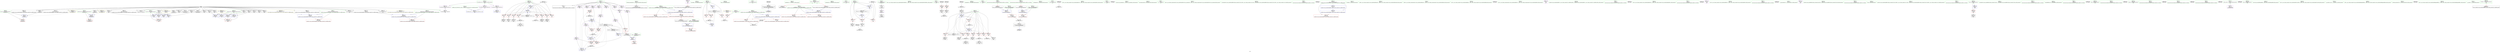 digraph "SVFG" {
	label="SVFG";

	Node0x555655c493d0 [shape=record,color=grey,label="{NodeID: 0\nNullPtr}"];
	Node0x555655c493d0 -> Node0x555655c5fd30[style=solid];
	Node0x555655c493d0 -> Node0x555655c5fe30[style=solid];
	Node0x555655c493d0 -> Node0x555655c5ff00[style=solid];
	Node0x555655c493d0 -> Node0x555655c5ffd0[style=solid];
	Node0x555655c493d0 -> Node0x555655c600a0[style=solid];
	Node0x555655c493d0 -> Node0x555655c60170[style=solid];
	Node0x555655c493d0 -> Node0x555655c60240[style=solid];
	Node0x555655c493d0 -> Node0x555655c60310[style=solid];
	Node0x555655c493d0 -> Node0x555655c603e0[style=solid];
	Node0x555655c493d0 -> Node0x555655c604b0[style=solid];
	Node0x555655c493d0 -> Node0x555655c5c9e0[style=solid];
	Node0x555655c493d0 -> Node0x555655c5cab0[style=solid];
	Node0x555655c493d0 -> Node0x555655c5cb80[style=solid];
	Node0x555655c493d0 -> Node0x555655c5cc50[style=solid];
	Node0x555655c493d0 -> Node0x555655c5cd20[style=solid];
	Node0x555655c493d0 -> Node0x555655c5cdf0[style=solid];
	Node0x555655c493d0 -> Node0x555655c5cec0[style=solid];
	Node0x555655c493d0 -> Node0x555655c5cf90[style=solid];
	Node0x555655c493d0 -> Node0x555655c5d060[style=solid];
	Node0x555655c493d0 -> Node0x555655c5d130[style=solid];
	Node0x555655c493d0 -> Node0x555655c5d200[style=solid];
	Node0x555655c493d0 -> Node0x555655c5d2d0[style=solid];
	Node0x555655c493d0 -> Node0x555655c5d3a0[style=solid];
	Node0x555655c493d0 -> Node0x555655c5d470[style=solid];
	Node0x555655c493d0 -> Node0x555655c5d540[style=solid];
	Node0x555655c493d0 -> Node0x555655c612e0[style=solid];
	Node0x555655c71480 [shape=record,color=grey,label="{NodeID: 360\n306 = Binary(305, 307, )\n}"];
	Node0x555655c71480 -> Node0x555655c624f0[style=solid];
	Node0x555655c60720 [shape=record,color=red,label="{NodeID: 194\n300\<--299\n\<--arrayidx53\nmain\n}"];
	Node0x555655c60720 -> Node0x555655c71300[style=solid];
	Node0x555655c5d610 [shape=record,color=black,label="{NodeID: 111\n10\<--8\n\<--dp\nCan only get source location for instruction, argument, global var or function.}"];
	Node0x555655c45a10 [shape=record,color=green,label="{NodeID: 28\n36\<--42\n_ZNSt8ios_base4InitD1Ev\<--_ZNSt8ios_base4InitD1Ev_field_insensitive\n}"];
	Node0x555655c45a10 -> Node0x555655c5d710[style=solid];
	Node0x555655c9f2e0 [shape=record,color=black,label="{NodeID: 471\n406 = PHI(323, )\n1st arg _ZStplIcSt11char_traitsIcESaIcEENSt7__cxx1112basic_stringIT_T0_T1_EEPKS5_RKS8_ }"];
	Node0x555655c9f2e0 -> Node0x555655c6a820[style=solid];
	Node0x555655c61e70 [shape=record,color=blue,label="{NodeID: 222\n138\<--220\nehselector.slot\<--\nmain\n}"];
	Node0x555655c61e70 -> Node0x555655c64e90[style=dashed];
	Node0x555655c638e0 [shape=record,color=purple,label="{NodeID: 139\n265\<--8\narrayidx34\<--dp\nmain\n}"];
	Node0x555655c638e0 -> Node0x555655c662e0[style=solid];
	Node0x555655c5e080 [shape=record,color=green,label="{NodeID: 56\n157\<--158\n_ZNSirsERi\<--_ZNSirsERi_field_insensitive\n}"];
	Node0x555655c65030 [shape=record,color=red,label="{NodeID: 167\n345\<--140\n\<--z\nmain\n}"];
	Node0x555655c5fb30 [shape=record,color=green,label="{NodeID: 84\n487\<--488\nstrlen\<--strlen_field_insensitive\n}"];
	Node0x555655c49080 [shape=record,color=green,label="{NodeID: 1\n7\<--1\n__dso_handle\<--dummyObj\nGlob }"];
	Node0x555655c71600 [shape=record,color=grey,label="{NodeID: 361\n432 = Binary(429, 431, )\n}"];
	Node0x555655c607f0 [shape=record,color=red,label="{NodeID: 195\n316\<--315\n\<--\nmain\n|{<s0>22}}"];
	Node0x555655c607f0:s0 -> Node0x555655c9f610[style=solid,color=red];
	Node0x555655c5d710 [shape=record,color=black,label="{NodeID: 112\n35\<--36\n\<--_ZNSt8ios_base4InitD1Ev\nCan only get source location for instruction, argument, global var or function.}"];
	Node0x555655c45b10 [shape=record,color=green,label="{NodeID: 29\n49\<--50\n_Z3i2sB5cxx11i\<--_Z3i2sB5cxx11i_field_insensitive\n}"];
	Node0x555655c9f3f0 [shape=record,color=black,label="{NodeID: 472\n407 = PHI(150, )\n2nd arg _ZStplIcSt11char_traitsIcESaIcEENSt7__cxx1112basic_stringIT_T0_T1_EEPKS5_RKS8_ }"];
	Node0x555655c9f3f0 -> Node0x555655c6a8f0[style=solid];
	Node0x555655c61f40 [shape=record,color=blue,label="{NodeID: 223\n136\<--224\nexn.slot\<--\nmain\n}"];
	Node0x555655c61f40 -> Node0x555655c64dc0[style=dashed];
	Node0x555655c639b0 [shape=record,color=purple,label="{NodeID: 140\n269\<--8\narrayidx36\<--dp\nmain\n}"];
	Node0x555655c5e180 [shape=record,color=green,label="{NodeID: 57\n160\<--161\n_ZNSaIcEC1Ev\<--_ZNSaIcEC1Ev_field_insensitive\n}"];
	Node0x555655c8b930 [shape=record,color=yellow,style=double,label="{NodeID: 417\n14V_1 = ENCHI(MR_14V_0)\npts\{131 \}\nFun[main]}"];
	Node0x555655c8b930 -> Node0x555655c64cf0[style=dashed];
	Node0x555655c65100 [shape=record,color=red,label="{NodeID: 168\n360\<--140\n\<--z\nmain\n}"];
	Node0x555655c65100 -> Node0x555655c70700[style=solid];
	Node0x555655c5fc30 [shape=record,color=green,label="{NodeID: 85\n24\<--502\n_GLOBAL__sub_I_MauricioC_2_0.cpp\<--_GLOBAL__sub_I_MauricioC_2_0.cpp_field_insensitive\n}"];
	Node0x555655c5fc30 -> Node0x555655c611e0[style=solid];
	Node0x555655c49110 [shape=record,color=green,label="{NodeID: 2\n12\<--1\n_ZSt3cin\<--dummyObj\nGlob }"];
	Node0x555655c71780 [shape=record,color=grey,label="{NodeID: 362\n207 = Binary(206, 173, )\n}"];
	Node0x555655c71780 -> Node0x555655c61b30[style=solid];
	Node0x555655c608c0 [shape=record,color=red,label="{NodeID: 196\n422\<--408\n\<--__lhs.addr\n_ZStplIcSt11char_traitsIcESaIcEENSt7__cxx1112basic_stringIT_T0_T1_EEPKS5_RKS8_\n|{<s0>38}}"];
	Node0x555655c608c0:s0 -> Node0x555655c9f720[style=solid,color=red];
	Node0x555655c5d810 [shape=record,color=black,label="{NodeID: 113\n71\<--56\n\<--str\n_Z3i2sB5cxx11i\n}"];
	Node0x555655c5d810 -> Node0x555655c64740[style=solid];
	Node0x555655c5bb20 [shape=record,color=green,label="{NodeID: 30\n54\<--55\ni.addr\<--i.addr_field_insensitive\n_Z3i2sB5cxx11i\n}"];
	Node0x555655c5bb20 -> Node0x555655c64810[style=solid];
	Node0x555655c5bb20 -> Node0x555655c613e0[style=solid];
	Node0x555655c9f500 [shape=record,color=black,label="{NodeID: 473\n52 = PHI(150, )\n0th arg _Z3i2sB5cxx11i }"];
	Node0x555655c62010 [shape=record,color=blue,label="{NodeID: 224\n138\<--226\nehselector.slot\<--\nmain\n}"];
	Node0x555655c62010 -> Node0x555655c64e90[style=dashed];
	Node0x555655c63a80 [shape=record,color=purple,label="{NodeID: 141\n272\<--8\narrayidx38\<--dp\nmain\n}"];
	Node0x555655c63a80 -> Node0x555655c663b0[style=solid];
	Node0x555655c63a80 -> Node0x555655c62280[style=solid];
	Node0x555655c5e280 [shape=record,color=green,label="{NodeID: 58\n164\<--165\n_ZNSt7__cxx1112basic_stringIcSt11char_traitsIcESaIcEEC1EPKcRKS3_\<--_ZNSt7__cxx1112basic_stringIcSt11char_traitsIcESaIcEEC1EPKcRKS3__field_insensitive\n}"];
	Node0x555655c8ba10 [shape=record,color=yellow,style=double,label="{NodeID: 418\n16V_1 = ENCHI(MR_16V_0)\npts\{137 \}\nFun[main]}"];
	Node0x555655c8ba10 -> Node0x555655c61c00[style=dashed];
	Node0x555655c8ba10 -> Node0x555655c61da0[style=dashed];
	Node0x555655c8ba10 -> Node0x555655c61f40[style=dashed];
	Node0x555655c8ba10 -> Node0x555655c6a5b0[style=dashed];
	Node0x555655c651d0 [shape=record,color=red,label="{NodeID: 169\n193\<--144\n\<--i\nmain\n}"];
	Node0x555655c651d0 -> Node0x555655c62630[style=solid];
	Node0x555655c5fd30 [shape=record,color=black,label="{NodeID: 86\n2\<--3\ndummyVal\<--dummyVal\n}"];
	Node0x555655c48ad0 [shape=record,color=green,label="{NodeID: 3\n13\<--1\n.str\<--dummyObj\nGlob }"];
	Node0x555655c71900 [shape=record,color=grey,label="{NodeID: 363\n256 = cmp(250, 255, )\n}"];
	Node0x555655c60990 [shape=record,color=red,label="{NodeID: 197\n436\<--408\n\<--__lhs.addr\n_ZStplIcSt11char_traitsIcESaIcEENSt7__cxx1112basic_stringIT_T0_T1_EEPKS5_RKS8_\n}"];
	Node0x555655c5d8e0 [shape=record,color=black,label="{NodeID: 114\n73\<--72\n\<--add.ptr\n_Z3i2sB5cxx11i\n}"];
	Node0x555655c5bbb0 [shape=record,color=green,label="{NodeID: 31\n56\<--57\nstr\<--str_field_insensitive\n_Z3i2sB5cxx11i\n}"];
	Node0x555655c5bbb0 -> Node0x555655c5d810[style=solid];
	Node0x555655c9f610 [shape=record,color=black,label="{NodeID: 474\n53 = PHI(316, )\n1st arg _Z3i2sB5cxx11i }"];
	Node0x555655c9f610 -> Node0x555655c613e0[style=solid];
	Node0x555655c620e0 [shape=record,color=blue,label="{NodeID: 225\n146\<--232\ni12\<--conv14\nmain\n}"];
	Node0x555655c620e0 -> Node0x555655c65440[style=dashed];
	Node0x555655c620e0 -> Node0x555655c65510[style=dashed];
	Node0x555655c620e0 -> Node0x555655c655e0[style=dashed];
	Node0x555655c620e0 -> Node0x555655c656b0[style=dashed];
	Node0x555655c620e0 -> Node0x555655c65780[style=dashed];
	Node0x555655c620e0 -> Node0x555655c65850[style=dashed];
	Node0x555655c620e0 -> Node0x555655c65920[style=dashed];
	Node0x555655c620e0 -> Node0x555655c659f0[style=dashed];
	Node0x555655c620e0 -> Node0x555655c6a4e0[style=dashed];
	Node0x555655c620e0 -> Node0x555655c88d20[style=dashed];
	Node0x555655c63b50 [shape=record,color=purple,label="{NodeID: 142\n280\<--8\narrayidx42\<--dp\nmain\n}"];
	Node0x555655c5e380 [shape=record,color=green,label="{NodeID: 59\n167\<--168\n_ZNSaIcED1Ev\<--_ZNSaIcED1Ev_field_insensitive\n}"];
	Node0x555655c8baf0 [shape=record,color=yellow,style=double,label="{NodeID: 419\n18V_1 = ENCHI(MR_18V_0)\npts\{139 \}\nFun[main]}"];
	Node0x555655c8baf0 -> Node0x555655c61cd0[style=dashed];
	Node0x555655c8baf0 -> Node0x555655c61e70[style=dashed];
	Node0x555655c8baf0 -> Node0x555655c62010[style=dashed];
	Node0x555655c8baf0 -> Node0x555655c6a680[style=dashed];
	Node0x555655c652a0 [shape=record,color=red,label="{NodeID: 170\n200\<--144\n\<--i\nmain\n}"];
	Node0x555655c652a0 -> Node0x555655c62700[style=solid];
	Node0x555655c5fe30 [shape=record,color=black,label="{NodeID: 87\n85\<--3\n\<--dummyVal\n_Z3i2sB5cxx11i\n}"];
	Node0x555655c48b60 [shape=record,color=green,label="{NodeID: 4\n15\<--1\n.str.1\<--dummyObj\nGlob }"];
	Node0x555655c71a80 [shape=record,color=grey,label="{NodeID: 364\n177 = cmp(175, 176, )\n}"];
	Node0x555655c60a60 [shape=record,color=red,label="{NodeID: 198\n430\<--410\n\<--__rhs.addr\n_ZStplIcSt11char_traitsIcESaIcEENSt7__cxx1112basic_stringIT_T0_T1_EEPKS5_RKS8_\n}"];
	Node0x555655c625a0 [shape=record,color=black,label="{NodeID: 115\n97\<--108\n_ZStorSt13_Ios_OpenmodeS__ret\<--or\n_ZStorSt13_Ios_OpenmodeS_\n|{<s0>3}}"];
	Node0x555655c625a0:s0 -> Node0x555655c9b3f0[style=solid,color=blue];
	Node0x555655c5bc40 [shape=record,color=green,label="{NodeID: 32\n58\<--59\nexn.slot\<--exn.slot_field_insensitive\n_Z3i2sB5cxx11i\n}"];
	Node0x555655c5bc40 -> Node0x555655c648e0[style=solid];
	Node0x555655c5bc40 -> Node0x555655c614b0[style=solid];
	Node0x555655c9f720 [shape=record,color=black,label="{NodeID: 475\n481 = PHI(422, )\n0th arg _ZNSt11char_traitsIcE6lengthEPKc }"];
	Node0x555655c9f720 -> Node0x555655c6add0[style=solid];
	Node0x555655c621b0 [shape=record,color=blue,label="{NodeID: 226\n148\<--239\nj\<--\nmain\n}"];
	Node0x555655c621b0 -> Node0x555655c65ac0[style=dashed];
	Node0x555655c621b0 -> Node0x555655c65b90[style=dashed];
	Node0x555655c621b0 -> Node0x555655c65c60[style=dashed];
	Node0x555655c621b0 -> Node0x555655c65d30[style=dashed];
	Node0x555655c621b0 -> Node0x555655c65e00[style=dashed];
	Node0x555655c621b0 -> Node0x555655c65ed0[style=dashed];
	Node0x555655c621b0 -> Node0x555655c65fa0[style=dashed];
	Node0x555655c621b0 -> Node0x555655c66070[style=dashed];
	Node0x555655c621b0 -> Node0x555655c621b0[style=dashed];
	Node0x555655c621b0 -> Node0x555655c624f0[style=dashed];
	Node0x555655c621b0 -> Node0x555655c89220[style=dashed];
	Node0x555655c63c20 [shape=record,color=purple,label="{NodeID: 143\n283\<--8\narrayidx44\<--dp\nmain\n}"];
	Node0x555655c63c20 -> Node0x555655c60580[style=solid];
	Node0x555655c5e480 [shape=record,color=green,label="{NodeID: 60\n170\<--171\n_ZNSi6ignoreEv\<--_ZNSi6ignoreEv_field_insensitive\n}"];
	Node0x555655c65370 [shape=record,color=red,label="{NodeID: 171\n206\<--144\n\<--i\nmain\n}"];
	Node0x555655c65370 -> Node0x555655c71780[style=solid];
	Node0x555655c5ff00 [shape=record,color=black,label="{NodeID: 88\n86\<--3\n\<--dummyVal\n_Z3i2sB5cxx11i\n}"];
	Node0x555655c5ff00 -> Node0x555655c614b0[style=solid];
	Node0x555655c48bf0 [shape=record,color=green,label="{NodeID: 5\n17\<--1\n_ZSt4cout\<--dummyObj\nGlob }"];
	Node0x555655c9b3f0 [shape=record,color=black,label="{NodeID: 448\n63 = PHI(97, )\n}"];
	Node0x555655c71c00 [shape=record,color=grey,label="{NodeID: 365\n320 = cmp(319, 321, )\n}"];
	Node0x555655c60b30 [shape=record,color=red,label="{NodeID: 199\n441\<--410\n\<--__rhs.addr\n_ZStplIcSt11char_traitsIcESaIcEENSt7__cxx1112basic_stringIT_T0_T1_EEPKS5_RKS8_\n}"];
	Node0x555655c62630 [shape=record,color=black,label="{NodeID: 116\n194\<--193\nconv\<--\nmain\n}"];
	Node0x555655c62630 -> Node0x555655c71d80[style=solid];
	Node0x555655c5bcd0 [shape=record,color=green,label="{NodeID: 33\n60\<--61\nehselector.slot\<--ehselector.slot_field_insensitive\n_Z3i2sB5cxx11i\n}"];
	Node0x555655c5bcd0 -> Node0x555655c649b0[style=solid];
	Node0x555655c5bcd0 -> Node0x555655c61580[style=solid];
	Node0x555655c9f830 [shape=record,color=black,label="{NodeID: 476\n98 = PHI(64, )\n0th arg _ZStorSt13_Ios_OpenmodeS_ }"];
	Node0x555655c9f830 -> Node0x555655c61650[style=solid];
	Node0x555655c62280 [shape=record,color=blue,label="{NodeID: 227\n272\<--274\narrayidx38\<--add39\nmain\n}"];
	Node0x555655c62280 -> Node0x555655c60580[style=dashed];
	Node0x555655c62280 -> Node0x555655c60650[style=dashed];
	Node0x555655c62280 -> Node0x555655c62350[style=dashed];
	Node0x555655c63cf0 [shape=record,color=purple,label="{NodeID: 144\n287\<--8\narrayidx46\<--dp\nmain\n}"];
	Node0x555655c5e580 [shape=record,color=green,label="{NodeID: 61\n180\<--181\n_ZNSt7__cxx1112basic_stringIcSt11char_traitsIcESaIcEEC1Ev\<--_ZNSt7__cxx1112basic_stringIcSt11char_traitsIcESaIcEEC1Ev_field_insensitive\n}"];
	Node0x555655c65440 [shape=record,color=red,label="{NodeID: 172\n235\<--146\n\<--i12\nmain\n}"];
	Node0x555655c65440 -> Node0x555655c71f00[style=solid];
	Node0x555655c5ffd0 [shape=record,color=black,label="{NodeID: 89\n88\<--3\n\<--dummyVal\n_Z3i2sB5cxx11i\n}"];
	Node0x555655c5ffd0 -> Node0x555655c61580[style=solid];
	Node0x555655c4ac20 [shape=record,color=green,label="{NodeID: 6\n18\<--1\n.str.2\<--dummyObj\nGlob }"];
	Node0x555655c9b4c0 [shape=record,color=black,label="{NodeID: 449\n75 = PHI()\n}"];
	Node0x555655c71d80 [shape=record,color=grey,label="{NodeID: 366\n198 = cmp(194, 195, )\n}"];
	Node0x555655c60c00 [shape=record,color=red,label="{NodeID: 200\n429\<--412\n\<--__len\n_ZStplIcSt11char_traitsIcESaIcEENSt7__cxx1112basic_stringIT_T0_T1_EEPKS5_RKS8_\n}"];
	Node0x555655c60c00 -> Node0x555655c71600[style=solid];
	Node0x555655c62700 [shape=record,color=black,label="{NodeID: 117\n201\<--200\nidxprom\<--\nmain\n}"];
	Node0x555655c5bd60 [shape=record,color=green,label="{NodeID: 34\n66\<--67\n_ZStorSt13_Ios_OpenmodeS_\<--_ZStorSt13_Ios_OpenmodeS__field_insensitive\n}"];
	Node0x555655c9f940 [shape=record,color=black,label="{NodeID: 477\n99 = PHI(65, )\n1st arg _ZStorSt13_Ios_OpenmodeS_ }"];
	Node0x555655c9f940 -> Node0x555655c61720[style=solid];
	Node0x555655c62350 [shape=record,color=blue,label="{NodeID: 228\n290\<--292\narrayidx48\<--add49\nmain\n}"];
	Node0x555655c62350 -> Node0x555655c60720[style=dashed];
	Node0x555655c62350 -> Node0x555655c62420[style=dashed];
	Node0x555655c63dc0 [shape=record,color=purple,label="{NodeID: 145\n290\<--8\narrayidx48\<--dp\nmain\n}"];
	Node0x555655c63dc0 -> Node0x555655c60650[style=solid];
	Node0x555655c63dc0 -> Node0x555655c62350[style=solid];
	Node0x555655c5e680 [shape=record,color=green,label="{NodeID: 62\n186\<--187\nllvm.memset.p0i8.i64\<--llvm.memset.p0i8.i64_field_insensitive\n}"];
	Node0x555655c65510 [shape=record,color=red,label="{NodeID: 173\n244\<--146\n\<--i12\nmain\n}"];
	Node0x555655c65510 -> Node0x555655c628a0[style=solid];
	Node0x555655c600a0 [shape=record,color=black,label="{NodeID: 90\n94\<--3\nlpad.val\<--dummyVal\n_Z3i2sB5cxx11i\n}"];
	Node0x555655c4acb0 [shape=record,color=green,label="{NodeID: 7\n20\<--1\n.str.3\<--dummyObj\nGlob }"];
	Node0x555655c9daa0 [shape=record,color=black,label="{NodeID: 450\n195 = PHI()\n}"];
	Node0x555655c9daa0 -> Node0x555655c71d80[style=solid];
	Node0x555655c71f00 [shape=record,color=grey,label="{NodeID: 367\n236 = cmp(235, 155, )\n}"];
	Node0x555655c60cd0 [shape=record,color=red,label="{NodeID: 201\n437\<--412\n\<--__len\n_ZStplIcSt11char_traitsIcESaIcEENSt7__cxx1112basic_stringIT_T0_T1_EEPKS5_RKS8_\n}"];
	Node0x555655c627d0 [shape=record,color=black,label="{NodeID: 118\n232\<--230\nconv14\<--sub\nmain\n}"];
	Node0x555655c627d0 -> Node0x555655c620e0[style=solid];
	Node0x555655c5be30 [shape=record,color=green,label="{NodeID: 35\n69\<--70\n_ZNSt7__cxx1118basic_stringstreamIcSt11char_traitsIcESaIcEEC1ESt13_Ios_Openmode\<--_ZNSt7__cxx1118basic_stringstreamIcSt11char_traitsIcESaIcEEC1ESt13_Ios_Openmode_field_insensitive\n}"];
	Node0x555655c62420 [shape=record,color=blue,label="{NodeID: 229\n299\<--301\narrayidx53\<--rem\nmain\n}"];
	Node0x555655c62420 -> Node0x555655c662e0[style=dashed];
	Node0x555655c62420 -> Node0x555655c663b0[style=dashed];
	Node0x555655c62420 -> Node0x555655c60580[style=dashed];
	Node0x555655c62420 -> Node0x555655c60650[style=dashed];
	Node0x555655c62420 -> Node0x555655c62280[style=dashed];
	Node0x555655c62420 -> Node0x555655c62350[style=dashed];
	Node0x555655c62420 -> Node0x555655c66480[style=dashed];
	Node0x555655c63e90 [shape=record,color=purple,label="{NodeID: 146\n296\<--8\narrayidx51\<--dp\nmain\n}"];
	Node0x555655c5e780 [shape=record,color=green,label="{NodeID: 63\n189\<--190\n_ZSt7getlineIcSt11char_traitsIcESaIcEERSt13basic_istreamIT_T0_ES7_RNSt7__cxx1112basic_stringIS4_S5_T1_EE\<--_ZSt7getlineIcSt11char_traitsIcESaIcEERSt13basic_istreamIT_T0_ES7_RNSt7__cxx1112basic_stringIS4_S5_T1_EE_field_insensitive\n}"];
	Node0x555655c655e0 [shape=record,color=red,label="{NodeID: 174\n258\<--146\n\<--i12\nmain\n}"];
	Node0x555655c655e0 -> Node0x555655c70880[style=solid];
	Node0x555655c60170 [shape=record,color=black,label="{NodeID: 91\n95\<--3\nlpad.val3\<--dummyVal\n_Z3i2sB5cxx11i\n}"];
	Node0x555655c4ad70 [shape=record,color=green,label="{NodeID: 8\n23\<--1\n\<--dummyObj\nCan only get source location for instruction, argument, global var or function.}"];
	Node0x555655c9db70 [shape=record,color=black,label="{NodeID: 451\n34 = PHI()\n}"];
	Node0x555655c72080 [shape=record,color=grey,label="{NodeID: 368\n242 = cmp(241, 155, )\n}"];
	Node0x555655c60da0 [shape=record,color=red,label="{NodeID: 202\n447\<--414\nnrvo.val\<--nrvo\n_ZStplIcSt11char_traitsIcESaIcEENSt7__cxx1112basic_stringIT_T0_T1_EEPKS5_RKS8_\n}"];
	Node0x555655c628a0 [shape=record,color=black,label="{NodeID: 119\n245\<--244\nconv21\<--\nmain\n}"];
	Node0x555655c5bf30 [shape=record,color=green,label="{NodeID: 36\n76\<--77\n_ZNSolsEi\<--_ZNSolsEi_field_insensitive\n}"];
	Node0x555655c624f0 [shape=record,color=blue,label="{NodeID: 230\n148\<--306\nj\<--dec\nmain\n}"];
	Node0x555655c624f0 -> Node0x555655c65ac0[style=dashed];
	Node0x555655c624f0 -> Node0x555655c65b90[style=dashed];
	Node0x555655c624f0 -> Node0x555655c65c60[style=dashed];
	Node0x555655c624f0 -> Node0x555655c65d30[style=dashed];
	Node0x555655c624f0 -> Node0x555655c65e00[style=dashed];
	Node0x555655c624f0 -> Node0x555655c65ed0[style=dashed];
	Node0x555655c624f0 -> Node0x555655c65fa0[style=dashed];
	Node0x555655c624f0 -> Node0x555655c66070[style=dashed];
	Node0x555655c624f0 -> Node0x555655c621b0[style=dashed];
	Node0x555655c624f0 -> Node0x555655c624f0[style=dashed];
	Node0x555655c624f0 -> Node0x555655c89220[style=dashed];
	Node0x555655c63f60 [shape=record,color=purple,label="{NodeID: 147\n299\<--8\narrayidx53\<--dp\nmain\n}"];
	Node0x555655c63f60 -> Node0x555655c60720[style=solid];
	Node0x555655c63f60 -> Node0x555655c62420[style=solid];
	Node0x555655c5e880 [shape=record,color=green,label="{NodeID: 64\n196\<--197\n_ZNKSt7__cxx1112basic_stringIcSt11char_traitsIcESaIcEE4sizeEv\<--_ZNKSt7__cxx1112basic_stringIcSt11char_traitsIcESaIcEE4sizeEv_field_insensitive\n}"];
	Node0x555655c656b0 [shape=record,color=red,label="{NodeID: 175\n267\<--146\n\<--i12\nmain\n}"];
	Node0x555655c656b0 -> Node0x555655c62d80[style=solid];
	Node0x555655c60240 [shape=record,color=black,label="{NodeID: 92\n210\<--3\n\<--dummyVal\nmain\n}"];
	Node0x555655c49a50 [shape=record,color=green,label="{NodeID: 9\n64\<--1\n\<--dummyObj\nCan only get source location for instruction, argument, global var or function.|{<s0>3}}"];
	Node0x555655c49a50:s0 -> Node0x555655c9f830[style=solid,color=red];
	Node0x555655c9dc40 [shape=record,color=black,label="{NodeID: 452\n253 = PHI()\n}"];
	Node0x555655c9dc40 -> Node0x555655c66210[style=solid];
	Node0x555655c60e70 [shape=record,color=red,label="{NodeID: 203\n459\<--416\nexn\<--exn.slot\n_ZStplIcSt11char_traitsIcESaIcEENSt7__cxx1112basic_stringIT_T0_T1_EEPKS5_RKS8_\n}"];
	Node0x555655c62970 [shape=record,color=black,label="{NodeID: 120\n250\<--249\nconv24\<--\nmain\n}"];
	Node0x555655c62970 -> Node0x555655c71900[style=solid];
	Node0x555655c5c030 [shape=record,color=green,label="{NodeID: 37\n79\<--80\n_ZNKSt7__cxx1118basic_stringstreamIcSt11char_traitsIcESaIcEE3strEv\<--_ZNKSt7__cxx1118basic_stringstreamIcSt11char_traitsIcESaIcEE3strEv_field_insensitive\n}"];
	Node0x555655c6a4e0 [shape=record,color=blue,label="{NodeID: 231\n146\<--312\ni12\<--dec57\nmain\n}"];
	Node0x555655c6a4e0 -> Node0x555655c65440[style=dashed];
	Node0x555655c6a4e0 -> Node0x555655c65510[style=dashed];
	Node0x555655c6a4e0 -> Node0x555655c655e0[style=dashed];
	Node0x555655c6a4e0 -> Node0x555655c656b0[style=dashed];
	Node0x555655c6a4e0 -> Node0x555655c65780[style=dashed];
	Node0x555655c6a4e0 -> Node0x555655c65850[style=dashed];
	Node0x555655c6a4e0 -> Node0x555655c65920[style=dashed];
	Node0x555655c6a4e0 -> Node0x555655c659f0[style=dashed];
	Node0x555655c6a4e0 -> Node0x555655c6a4e0[style=dashed];
	Node0x555655c6a4e0 -> Node0x555655c88d20[style=dashed];
	Node0x555655c64030 [shape=record,color=purple,label="{NodeID: 148\n315\<--8\n\<--dp\nmain\n}"];
	Node0x555655c64030 -> Node0x555655c607f0[style=solid];
	Node0x555655c5e980 [shape=record,color=green,label="{NodeID: 65\n247\<--248\n_ZNSt7__cxx1112basic_stringIcSt11char_traitsIcESaIcEEixEm\<--_ZNSt7__cxx1112basic_stringIcSt11char_traitsIcESaIcEEixEm_field_insensitive\n}"];
	Node0x555655c65780 [shape=record,color=red,label="{NodeID: 176\n277\<--146\n\<--i12\nmain\n}"];
	Node0x555655c65780 -> Node0x555655c70d00[style=solid];
	Node0x555655c60310 [shape=record,color=black,label="{NodeID: 93\n211\<--3\n\<--dummyVal\nmain\n}"];
	Node0x555655c60310 -> Node0x555655c61c00[style=solid];
	Node0x555655c49b10 [shape=record,color=green,label="{NodeID: 10\n65\<--1\n\<--dummyObj\nCan only get source location for instruction, argument, global var or function.|{<s0>3}}"];
	Node0x555655c49b10:s0 -> Node0x555655c9f940[style=solid,color=red];
	Node0x555655c9dd40 [shape=record,color=black,label="{NodeID: 453\n156 = PHI()\n}"];
	Node0x555655c60f40 [shape=record,color=red,label="{NodeID: 204\n460\<--418\nsel\<--ehselector.slot\n_ZStplIcSt11char_traitsIcESaIcEENSt7__cxx1112basic_stringIT_T0_T1_EEPKS5_RKS8_\n}"];
	Node0x555655c62a40 [shape=record,color=black,label="{NodeID: 121\n252\<--251\nconv25\<--\nmain\n}"];
	Node0x555655c5c130 [shape=record,color=green,label="{NodeID: 38\n82\<--83\n_ZNSt7__cxx1118basic_stringstreamIcSt11char_traitsIcESaIcEED1Ev\<--_ZNSt7__cxx1118basic_stringstreamIcSt11char_traitsIcESaIcEED1Ev_field_insensitive\n}"];
	Node0x555655c6a5b0 [shape=record,color=blue,label="{NodeID: 232\n136\<--335\nexn.slot\<--\nmain\n}"];
	Node0x555655c6a5b0 -> Node0x555655c64dc0[style=dashed];
	Node0x555655c64100 [shape=record,color=purple,label="{NodeID: 149\n162\<--13\n\<--.str\nmain\n}"];
	Node0x555655c5ea80 [shape=record,color=green,label="{NodeID: 66\n325\<--326\n_ZStplIcSt11char_traitsIcESaIcEENSt7__cxx1112basic_stringIT_T0_T1_EEPKS5_RKS8_\<--_ZStplIcSt11char_traitsIcESaIcEENSt7__cxx1112basic_stringIT_T0_T1_EEPKS5_RKS8__field_insensitive\n}"];
	Node0x555655c65850 [shape=record,color=red,label="{NodeID: 177\n285\<--146\n\<--i12\nmain\n}"];
	Node0x555655c65850 -> Node0x555655c630c0[style=solid];
	Node0x555655c603e0 [shape=record,color=black,label="{NodeID: 94\n213\<--3\n\<--dummyVal\nmain\n}"];
	Node0x555655c603e0 -> Node0x555655c61cd0[style=solid];
	Node0x555655c49bd0 [shape=record,color=green,label="{NodeID: 11\n155\<--1\n\<--dummyObj\nCan only get source location for instruction, argument, global var or function.}"];
	Node0x555655c9de10 [shape=record,color=black,label="{NodeID: 454\n169 = PHI()\n}"];
	Node0x555655c61010 [shape=record,color=red,label="{NodeID: 205\n485\<--482\n\<--__s.addr\n_ZNSt11char_traitsIcE6lengthEPKc\n}"];
	Node0x555655c62b10 [shape=record,color=black,label="{NodeID: 122\n255\<--254\nconv28\<--\nmain\n}"];
	Node0x555655c62b10 -> Node0x555655c71900[style=solid];
	Node0x555655c5c230 [shape=record,color=green,label="{NodeID: 39\n100\<--101\n__a.addr\<--__a.addr_field_insensitive\n_ZStorSt13_Ios_OpenmodeS_\n}"];
	Node0x555655c5c230 -> Node0x555655c64a80[style=solid];
	Node0x555655c5c230 -> Node0x555655c61650[style=solid];
	Node0x555655c88320 [shape=record,color=black,label="{NodeID: 399\nMR_20V_3 = PHI(MR_20V_4, MR_20V_2, )\npts\{141 \}\n}"];
	Node0x555655c88320 -> Node0x555655c64f60[style=dashed];
	Node0x555655c88320 -> Node0x555655c65030[style=dashed];
	Node0x555655c88320 -> Node0x555655c65100[style=dashed];
	Node0x555655c88320 -> Node0x555655c6a750[style=dashed];
	Node0x555655c6a680 [shape=record,color=blue,label="{NodeID: 233\n138\<--337\nehselector.slot\<--\nmain\n}"];
	Node0x555655c6a680 -> Node0x555655c64e90[style=dashed];
	Node0x555655c641d0 [shape=record,color=purple,label="{NodeID: 150\n323\<--15\n\<--.str.1\nmain\n|{<s0>24}}"];
	Node0x555655c641d0:s0 -> Node0x555655c9f2e0[style=solid,color=red];
	Node0x555655c5eb80 [shape=record,color=green,label="{NodeID: 67\n328\<--329\n_ZNSt7__cxx1112basic_stringIcSt11char_traitsIcESaIcEEaSEOS4_\<--_ZNSt7__cxx1112basic_stringIcSt11char_traitsIcESaIcEEaSEOS4__field_insensitive\n}"];
	Node0x555655c65920 [shape=record,color=red,label="{NodeID: 178\n294\<--146\n\<--i12\nmain\n}"];
	Node0x555655c65920 -> Node0x555655c63260[style=solid];
	Node0x555655c604b0 [shape=record,color=black,label="{NodeID: 95\n217\<--3\n\<--dummyVal\nmain\n}"];
	Node0x555655c4a080 [shape=record,color=green,label="{NodeID: 12\n173\<--1\n\<--dummyObj\nCan only get source location for instruction, argument, global var or function.}"];
	Node0x555655c9dee0 [shape=record,color=black,label="{NodeID: 455\n188 = PHI()\n}"];
	Node0x555655c610e0 [shape=record,color=blue,label="{NodeID: 206\n506\<--23\nllvm.global_ctors_0\<--\nGlob }"];
	Node0x555655c62be0 [shape=record,color=black,label="{NodeID: 123\n260\<--259\nidxprom30\<--add\nmain\n}"];
	Node0x555655c5c300 [shape=record,color=green,label="{NodeID: 40\n102\<--103\n__b.addr\<--__b.addr_field_insensitive\n_ZStorSt13_Ios_OpenmodeS_\n}"];
	Node0x555655c5c300 -> Node0x555655c64b50[style=solid];
	Node0x555655c5c300 -> Node0x555655c61720[style=solid];
	Node0x555655c88820 [shape=record,color=black,label="{NodeID: 400\nMR_22V_2 = PHI(MR_22V_4, MR_22V_1, )\npts\{145 \}\n}"];
	Node0x555655c88820 -> Node0x555655c61990[style=dashed];
	Node0x555655c6a750 [shape=record,color=blue,label="{NodeID: 234\n140\<--361\nz\<--inc77\nmain\n}"];
	Node0x555655c6a750 -> Node0x555655c88320[style=dashed];
	Node0x555655c642a0 [shape=record,color=purple,label="{NodeID: 151\n341\<--18\n\<--.str.2\nmain\n}"];
	Node0x555655c5ec80 [shape=record,color=green,label="{NodeID: 68\n331\<--332\n_ZNSt7__cxx1112basic_stringIcSt11char_traitsIcESaIcEED1Ev\<--_ZNSt7__cxx1112basic_stringIcSt11char_traitsIcESaIcEED1Ev_field_insensitive\n}"];
	Node0x555655c659f0 [shape=record,color=red,label="{NodeID: 179\n311\<--146\n\<--i12\nmain\n}"];
	Node0x555655c659f0 -> Node0x555655c71000[style=solid];
	Node0x555655c5c9e0 [shape=record,color=black,label="{NodeID: 96\n218\<--3\n\<--dummyVal\nmain\n}"];
	Node0x555655c5c9e0 -> Node0x555655c61da0[style=solid];
	Node0x555655c4a140 [shape=record,color=green,label="{NodeID: 13\n183\<--1\n\<--dummyObj\nCan only get source location for instruction, argument, global var or function.}"];
	Node0x555655c9dfe0 [shape=record,color=black,label="{NodeID: 456\n438 = PHI()\n}"];
	Node0x555655c611e0 [shape=record,color=blue,label="{NodeID: 207\n507\<--24\nllvm.global_ctors_1\<--_GLOBAL__sub_I_MauricioC_2_0.cpp\nGlob }"];
	Node0x555655c62cb0 [shape=record,color=black,label="{NodeID: 124\n264\<--263\nidxprom33\<--add32\nmain\n}"];
	Node0x555655c5c3d0 [shape=record,color=green,label="{NodeID: 41\n116\<--117\n__gxx_personality_v0\<--__gxx_personality_v0_field_insensitive\n}"];
	Node0x555655c88d20 [shape=record,color=black,label="{NodeID: 401\nMR_24V_2 = PHI(MR_24V_4, MR_24V_1, )\npts\{147 \}\n}"];
	Node0x555655c88d20 -> Node0x555655c620e0[style=dashed];
	Node0x555655c6a820 [shape=record,color=blue,label="{NodeID: 235\n408\<--406\n__lhs.addr\<--__lhs\n_ZStplIcSt11char_traitsIcESaIcEENSt7__cxx1112basic_stringIT_T0_T1_EEPKS5_RKS8_\n}"];
	Node0x555655c6a820 -> Node0x555655c608c0[style=dashed];
	Node0x555655c6a820 -> Node0x555655c60990[style=dashed];
	Node0x555655c64370 [shape=record,color=purple,label="{NodeID: 152\n347\<--20\n\<--.str.3\nmain\n}"];
	Node0x555655c5ed80 [shape=record,color=green,label="{NodeID: 69\n343\<--344\n_ZStlsISt11char_traitsIcEERSt13basic_ostreamIcT_ES5_PKc\<--_ZStlsISt11char_traitsIcEERSt13basic_ostreamIcT_ES5_PKc_field_insensitive\n}"];
	Node0x555655c65ac0 [shape=record,color=red,label="{NodeID: 180\n241\<--148\n\<--j\nmain\n}"];
	Node0x555655c65ac0 -> Node0x555655c72080[style=solid];
	Node0x555655c5cab0 [shape=record,color=black,label="{NodeID: 97\n220\<--3\n\<--dummyVal\nmain\n}"];
	Node0x555655c5cab0 -> Node0x555655c61e70[style=solid];
	Node0x555655c4a200 [shape=record,color=green,label="{NodeID: 14\n184\<--1\n\<--dummyObj\nCan only get source location for instruction, argument, global var or function.}"];
	Node0x555655c9e0e0 [shape=record,color=black,label="{NodeID: 457\n229 = PHI()\n}"];
	Node0x555655c9e0e0 -> Node0x555655c70e80[style=solid];
	Node0x555655c612e0 [shape=record,color=blue, style = dotted,label="{NodeID: 208\n508\<--3\nllvm.global_ctors_2\<--dummyVal\nGlob }"];
	Node0x555655c62d80 [shape=record,color=black,label="{NodeID: 125\n268\<--267\nidxprom35\<--\nmain\n}"];
	Node0x555655c5c4d0 [shape=record,color=green,label="{NodeID: 42\n125\<--126\nmain\<--main_field_insensitive\n}"];
	Node0x555655c89220 [shape=record,color=black,label="{NodeID: 402\nMR_26V_2 = PHI(MR_26V_3, MR_26V_1, )\npts\{149 \}\n}"];
	Node0x555655c89220 -> Node0x555655c621b0[style=dashed];
	Node0x555655c89220 -> Node0x555655c89220[style=dashed];
	Node0x555655c6a8f0 [shape=record,color=blue,label="{NodeID: 236\n410\<--407\n__rhs.addr\<--__rhs\n_ZStplIcSt11char_traitsIcESaIcEENSt7__cxx1112basic_stringIT_T0_T1_EEPKS5_RKS8_\n}"];
	Node0x555655c6a8f0 -> Node0x555655c60a60[style=dashed];
	Node0x555655c6a8f0 -> Node0x555655c60b30[style=dashed];
	Node0x555655c64440 [shape=record,color=purple,label="{NodeID: 153\n506\<--22\nllvm.global_ctors_0\<--llvm.global_ctors\nGlob }"];
	Node0x555655c64440 -> Node0x555655c610e0[style=solid];
	Node0x555655c5ee80 [shape=record,color=green,label="{NodeID: 70\n350\<--351\n_ZStlsIcSt11char_traitsIcESaIcEERSt13basic_ostreamIT_T0_ES7_RKNSt7__cxx1112basic_stringIS4_S5_T1_EE\<--_ZStlsIcSt11char_traitsIcESaIcEERSt13basic_ostreamIT_T0_ES7_RKNSt7__cxx1112basic_stringIS4_S5_T1_EE_field_insensitive\n}"];
	Node0x555655c65b90 [shape=record,color=red,label="{NodeID: 181\n251\<--148\n\<--j\nmain\n}"];
	Node0x555655c65b90 -> Node0x555655c62a40[style=solid];
	Node0x555655c5cb80 [shape=record,color=black,label="{NodeID: 98\n223\<--3\n\<--dummyVal\nmain\n}"];
	Node0x555655c4a2c0 [shape=record,color=green,label="{NodeID: 15\n185\<--1\n\<--dummyObj\nCan only get source location for instruction, argument, global var or function.}"];
	Node0x555655c9e240 [shape=record,color=black,label="{NodeID: 458\n246 = PHI()\n}"];
	Node0x555655c9e240 -> Node0x555655c66140[style=solid];
	Node0x555655c613e0 [shape=record,color=blue,label="{NodeID: 209\n54\<--53\ni.addr\<--i\n_Z3i2sB5cxx11i\n}"];
	Node0x555655c613e0 -> Node0x555655c64810[style=dashed];
	Node0x555655c62e50 [shape=record,color=black,label="{NodeID: 126\n271\<--270\nidxprom37\<--\nmain\n}"];
	Node0x555655c5c5d0 [shape=record,color=green,label="{NodeID: 43\n128\<--129\nretval\<--retval_field_insensitive\nmain\n}"];
	Node0x555655c5c5d0 -> Node0x555655c64c20[style=solid];
	Node0x555655c5c5d0 -> Node0x555655c617f0[style=solid];
	Node0x555655c89720 [shape=record,color=black,label="{NodeID: 403\nMR_28V_2 = PHI(MR_28V_5, MR_28V_1, )\npts\{110000 \}\n}"];
	Node0x555655c89720 -> Node0x555655c61a60[style=dashed];
	Node0x555655c89720 -> Node0x555655c66480[style=dashed];
	Node0x555655c6a9c0 [shape=record,color=blue,label="{NodeID: 237\n412\<--423\n__len\<--call\n_ZStplIcSt11char_traitsIcESaIcEENSt7__cxx1112basic_stringIT_T0_T1_EEPKS5_RKS8_\n}"];
	Node0x555655c6a9c0 -> Node0x555655c60c00[style=dashed];
	Node0x555655c6a9c0 -> Node0x555655c60cd0[style=dashed];
	Node0x555655c64540 [shape=record,color=purple,label="{NodeID: 154\n507\<--22\nllvm.global_ctors_1\<--llvm.global_ctors\nGlob }"];
	Node0x555655c64540 -> Node0x555655c611e0[style=solid];
	Node0x555655c5ef80 [shape=record,color=green,label="{NodeID: 71\n353\<--354\n_ZSt4endlIcSt11char_traitsIcEERSt13basic_ostreamIT_T0_ES6_\<--_ZSt4endlIcSt11char_traitsIcEERSt13basic_ostreamIT_T0_ES6__field_insensitive\n}"];
	Node0x555655c65c60 [shape=record,color=red,label="{NodeID: 182\n262\<--148\n\<--j\nmain\n}"];
	Node0x555655c65c60 -> Node0x555655c70b80[style=solid];
	Node0x555655c5cc50 [shape=record,color=black,label="{NodeID: 99\n224\<--3\n\<--dummyVal\nmain\n}"];
	Node0x555655c5cc50 -> Node0x555655c61f40[style=solid];
	Node0x555655c44e50 [shape=record,color=green,label="{NodeID: 16\n231\<--1\n\<--dummyObj\nCan only get source location for instruction, argument, global var or function.}"];
	Node0x555655c9e340 [shape=record,color=black,label="{NodeID: 459\n319 = PHI()\n}"];
	Node0x555655c9e340 -> Node0x555655c71c00[style=solid];
	Node0x555655c614b0 [shape=record,color=blue,label="{NodeID: 210\n58\<--86\nexn.slot\<--\n_Z3i2sB5cxx11i\n}"];
	Node0x555655c614b0 -> Node0x555655c648e0[style=dashed];
	Node0x555655c62f20 [shape=record,color=black,label="{NodeID: 127\n279\<--278\nidxprom41\<--add40\nmain\n}"];
	Node0x555655c5c6a0 [shape=record,color=green,label="{NodeID: 44\n130\<--131\nN\<--N_field_insensitive\nmain\n}"];
	Node0x555655c5c6a0 -> Node0x555655c64cf0[style=solid];
	Node0x555655c6aa90 [shape=record,color=blue,label="{NodeID: 238\n414\<--185\nnrvo\<--\n_ZStplIcSt11char_traitsIcESaIcEENSt7__cxx1112basic_stringIT_T0_T1_EEPKS5_RKS8_\n}"];
	Node0x555655c6aa90 -> Node0x555655c6ab60[style=dashed];
	Node0x555655c64640 [shape=record,color=purple,label="{NodeID: 155\n508\<--22\nllvm.global_ctors_2\<--llvm.global_ctors\nGlob }"];
	Node0x555655c64640 -> Node0x555655c612e0[style=solid];
	Node0x555655c5f080 [shape=record,color=green,label="{NodeID: 72\n355\<--356\n_ZNSolsEPFRSoS_E\<--_ZNSolsEPFRSoS_E_field_insensitive\n}"];
	Node0x555655c65d30 [shape=record,color=red,label="{NodeID: 183\n270\<--148\n\<--j\nmain\n}"];
	Node0x555655c65d30 -> Node0x555655c62e50[style=solid];
	Node0x555655c5cd20 [shape=record,color=black,label="{NodeID: 100\n226\<--3\n\<--dummyVal\nmain\n}"];
	Node0x555655c5cd20 -> Node0x555655c62010[style=solid];
	Node0x555655c44f10 [shape=record,color=green,label="{NodeID: 17\n239\<--1\n\<--dummyObj\nCan only get source location for instruction, argument, global var or function.}"];
	Node0x555655c9e440 [shape=record,color=black,label="{NodeID: 460\n327 = PHI()\n}"];
	Node0x555655c61580 [shape=record,color=blue,label="{NodeID: 211\n60\<--88\nehselector.slot\<--\n_Z3i2sB5cxx11i\n}"];
	Node0x555655c61580 -> Node0x555655c649b0[style=dashed];
	Node0x555655c62ff0 [shape=record,color=black,label="{NodeID: 128\n282\<--281\nidxprom43\<--\nmain\n}"];
	Node0x555655c5c770 [shape=record,color=green,label="{NodeID: 45\n132\<--133\nblah\<--blah_field_insensitive\nmain\n}"];
	Node0x555655c6ab60 [shape=record,color=blue,label="{NodeID: 239\n414\<--446\nnrvo\<--\n_ZStplIcSt11char_traitsIcESaIcEENSt7__cxx1112basic_stringIT_T0_T1_EEPKS5_RKS8_\n}"];
	Node0x555655c6ab60 -> Node0x555655c60da0[style=dashed];
	Node0x555655c64740 [shape=record,color=purple,label="{NodeID: 156\n72\<--71\nadd.ptr\<--\n_Z3i2sB5cxx11i\n}"];
	Node0x555655c64740 -> Node0x555655c5d8e0[style=solid];
	Node0x555655c5f180 [shape=record,color=green,label="{NodeID: 73\n408\<--409\n__lhs.addr\<--__lhs.addr_field_insensitive\n_ZStplIcSt11char_traitsIcESaIcEENSt7__cxx1112basic_stringIT_T0_T1_EEPKS5_RKS8_\n}"];
	Node0x555655c5f180 -> Node0x555655c608c0[style=solid];
	Node0x555655c5f180 -> Node0x555655c60990[style=solid];
	Node0x555655c5f180 -> Node0x555655c6a820[style=solid];
	Node0x555655c70580 [shape=record,color=grey,label="{NodeID: 350\n292 = Binary(291, 284, )\n}"];
	Node0x555655c70580 -> Node0x555655c62350[style=solid];
	Node0x555655c65e00 [shape=record,color=red,label="{NodeID: 184\n281\<--148\n\<--j\nmain\n}"];
	Node0x555655c65e00 -> Node0x555655c62ff0[style=solid];
	Node0x555655c5cdf0 [shape=record,color=black,label="{NodeID: 101\n334\<--3\n\<--dummyVal\nmain\n}"];
	Node0x555655c45010 [shape=record,color=green,label="{NodeID: 18\n302\<--1\n\<--dummyObj\nCan only get source location for instruction, argument, global var or function.}"];
	Node0x555655c9e510 [shape=record,color=black,label="{NodeID: 461\n342 = PHI()\n}"];
	Node0x555655c61650 [shape=record,color=blue,label="{NodeID: 212\n100\<--98\n__a.addr\<--__a\n_ZStorSt13_Ios_OpenmodeS_\n}"];
	Node0x555655c61650 -> Node0x555655c64a80[style=dashed];
	Node0x555655c630c0 [shape=record,color=black,label="{NodeID: 129\n286\<--285\nidxprom45\<--\nmain\n}"];
	Node0x555655c5c840 [shape=record,color=green,label="{NodeID: 46\n134\<--135\nref.tmp\<--ref.tmp_field_insensitive\nmain\n}"];
	Node0x555655c6ac30 [shape=record,color=blue,label="{NodeID: 240\n416\<--450\nexn.slot\<--\n_ZStplIcSt11char_traitsIcESaIcEENSt7__cxx1112basic_stringIT_T0_T1_EEPKS5_RKS8_\n}"];
	Node0x555655c6ac30 -> Node0x555655c60e70[style=dashed];
	Node0x555655c64810 [shape=record,color=red,label="{NodeID: 157\n74\<--54\n\<--i.addr\n_Z3i2sB5cxx11i\n}"];
	Node0x555655c5f250 [shape=record,color=green,label="{NodeID: 74\n410\<--411\n__rhs.addr\<--__rhs.addr_field_insensitive\n_ZStplIcSt11char_traitsIcESaIcEENSt7__cxx1112basic_stringIT_T0_T1_EEPKS5_RKS8_\n}"];
	Node0x555655c5f250 -> Node0x555655c60a60[style=solid];
	Node0x555655c5f250 -> Node0x555655c60b30[style=solid];
	Node0x555655c5f250 -> Node0x555655c6a8f0[style=solid];
	Node0x555655c70700 [shape=record,color=grey,label="{NodeID: 351\n361 = Binary(360, 173, )\n}"];
	Node0x555655c70700 -> Node0x555655c6a750[style=solid];
	Node0x555655c65ed0 [shape=record,color=red,label="{NodeID: 185\n288\<--148\n\<--j\nmain\n}"];
	Node0x555655c65ed0 -> Node0x555655c63190[style=solid];
	Node0x555655c5cec0 [shape=record,color=black,label="{NodeID: 102\n335\<--3\n\<--dummyVal\nmain\n}"];
	Node0x555655c5cec0 -> Node0x555655c6a5b0[style=solid];
	Node0x555655c45110 [shape=record,color=green,label="{NodeID: 19\n307\<--1\n\<--dummyObj\nCan only get source location for instruction, argument, global var or function.}"];
	Node0x555655c9e640 [shape=record,color=black,label="{NodeID: 462\n346 = PHI()\n}"];
	Node0x555655c61720 [shape=record,color=blue,label="{NodeID: 213\n102\<--99\n__b.addr\<--__b\n_ZStorSt13_Ios_OpenmodeS_\n}"];
	Node0x555655c61720 -> Node0x555655c64b50[style=dashed];
	Node0x555655c63190 [shape=record,color=black,label="{NodeID: 130\n289\<--288\nidxprom47\<--\nmain\n}"];
	Node0x555655c5c910 [shape=record,color=green,label="{NodeID: 47\n136\<--137\nexn.slot\<--exn.slot_field_insensitive\nmain\n}"];
	Node0x555655c5c910 -> Node0x555655c64dc0[style=solid];
	Node0x555655c5c910 -> Node0x555655c61c00[style=solid];
	Node0x555655c5c910 -> Node0x555655c61da0[style=solid];
	Node0x555655c5c910 -> Node0x555655c61f40[style=solid];
	Node0x555655c5c910 -> Node0x555655c6a5b0[style=solid];
	Node0x555655c6ad00 [shape=record,color=blue,label="{NodeID: 241\n418\<--452\nehselector.slot\<--\n_ZStplIcSt11char_traitsIcESaIcEENSt7__cxx1112basic_stringIT_T0_T1_EEPKS5_RKS8_\n}"];
	Node0x555655c6ad00 -> Node0x555655c60f40[style=dashed];
	Node0x555655c648e0 [shape=record,color=red,label="{NodeID: 158\n92\<--58\nexn\<--exn.slot\n_Z3i2sB5cxx11i\n}"];
	Node0x555655c5f320 [shape=record,color=green,label="{NodeID: 75\n412\<--413\n__len\<--__len_field_insensitive\n_ZStplIcSt11char_traitsIcESaIcEENSt7__cxx1112basic_stringIT_T0_T1_EEPKS5_RKS8_\n}"];
	Node0x555655c5f320 -> Node0x555655c60c00[style=solid];
	Node0x555655c5f320 -> Node0x555655c60cd0[style=solid];
	Node0x555655c5f320 -> Node0x555655c6a9c0[style=solid];
	Node0x555655c70880 [shape=record,color=grey,label="{NodeID: 352\n259 = Binary(258, 173, )\n}"];
	Node0x555655c70880 -> Node0x555655c62be0[style=solid];
	Node0x555655c65fa0 [shape=record,color=red,label="{NodeID: 186\n297\<--148\n\<--j\nmain\n}"];
	Node0x555655c65fa0 -> Node0x555655c63330[style=solid];
	Node0x555655c5cf90 [shape=record,color=black,label="{NodeID: 103\n337\<--3\n\<--dummyVal\nmain\n}"];
	Node0x555655c5cf90 -> Node0x555655c6a680[style=solid];
	Node0x555655c45210 [shape=record,color=green,label="{NodeID: 20\n321\<--1\n\<--dummyObj\nCan only get source location for instruction, argument, global var or function.}"];
	Node0x555655c9e740 [shape=record,color=black,label="{NodeID: 463\n348 = PHI()\n}"];
	Node0x555655c617f0 [shape=record,color=blue,label="{NodeID: 214\n128\<--155\nretval\<--\nmain\n}"];
	Node0x555655c617f0 -> Node0x555655c64c20[style=dashed];
	Node0x555655c63260 [shape=record,color=black,label="{NodeID: 131\n295\<--294\nidxprom50\<--\nmain\n}"];
	Node0x555655c5da00 [shape=record,color=green,label="{NodeID: 48\n138\<--139\nehselector.slot\<--ehselector.slot_field_insensitive\nmain\n}"];
	Node0x555655c5da00 -> Node0x555655c64e90[style=solid];
	Node0x555655c5da00 -> Node0x555655c61cd0[style=solid];
	Node0x555655c5da00 -> Node0x555655c61e70[style=solid];
	Node0x555655c5da00 -> Node0x555655c62010[style=solid];
	Node0x555655c5da00 -> Node0x555655c6a680[style=solid];
	Node0x555655c6add0 [shape=record,color=blue,label="{NodeID: 242\n482\<--481\n__s.addr\<--__s\n_ZNSt11char_traitsIcE6lengthEPKc\n}"];
	Node0x555655c6add0 -> Node0x555655c61010[style=dashed];
	Node0x555655c649b0 [shape=record,color=red,label="{NodeID: 159\n93\<--60\nsel\<--ehselector.slot\n_Z3i2sB5cxx11i\n}"];
	Node0x555655c5f3f0 [shape=record,color=green,label="{NodeID: 76\n414\<--415\nnrvo\<--nrvo_field_insensitive\n_ZStplIcSt11char_traitsIcESaIcEENSt7__cxx1112basic_stringIT_T0_T1_EEPKS5_RKS8_\n}"];
	Node0x555655c5f3f0 -> Node0x555655c60da0[style=solid];
	Node0x555655c5f3f0 -> Node0x555655c6aa90[style=solid];
	Node0x555655c5f3f0 -> Node0x555655c6ab60[style=solid];
	Node0x555655c70a00 [shape=record,color=grey,label="{NodeID: 353\n274 = Binary(273, 266, )\n}"];
	Node0x555655c70a00 -> Node0x555655c62280[style=solid];
	Node0x555655c66070 [shape=record,color=red,label="{NodeID: 187\n305\<--148\n\<--j\nmain\n}"];
	Node0x555655c66070 -> Node0x555655c71480[style=solid];
	Node0x555655c5d060 [shape=record,color=black,label="{NodeID: 104\n373\<--3\nlpad.val\<--dummyVal\nmain\n}"];
	Node0x555655c45310 [shape=record,color=green,label="{NodeID: 21\n446\<--1\n\<--dummyObj\nCan only get source location for instruction, argument, global var or function.}"];
	Node0x555655c9e840 [shape=record,color=black,label="{NodeID: 464\n349 = PHI()\n}"];
	Node0x555655c618c0 [shape=record,color=blue,label="{NodeID: 215\n140\<--173\nz\<--\nmain\n}"];
	Node0x555655c618c0 -> Node0x555655c88320[style=dashed];
	Node0x555655c63330 [shape=record,color=black,label="{NodeID: 132\n298\<--297\nidxprom52\<--\nmain\n}"];
	Node0x555655c5dad0 [shape=record,color=green,label="{NodeID: 49\n140\<--141\nz\<--z_field_insensitive\nmain\n}"];
	Node0x555655c5dad0 -> Node0x555655c64f60[style=solid];
	Node0x555655c5dad0 -> Node0x555655c65030[style=solid];
	Node0x555655c5dad0 -> Node0x555655c65100[style=solid];
	Node0x555655c5dad0 -> Node0x555655c618c0[style=solid];
	Node0x555655c5dad0 -> Node0x555655c6a750[style=solid];
	Node0x555655c8b1a0 [shape=record,color=yellow,style=double,label="{NodeID: 409\n38V_1 = ENCHI(MR_38V_0)\npts\{417 \}\nFun[_ZStplIcSt11char_traitsIcESaIcEENSt7__cxx1112basic_stringIT_T0_T1_EEPKS5_RKS8_]}"];
	Node0x555655c8b1a0 -> Node0x555655c6ac30[style=dashed];
	Node0x555655c64a80 [shape=record,color=red,label="{NodeID: 160\n106\<--100\n\<--__a.addr\n_ZStorSt13_Ios_OpenmodeS_\n}"];
	Node0x555655c64a80 -> Node0x555655c71180[style=solid];
	Node0x555655c5f4c0 [shape=record,color=green,label="{NodeID: 77\n416\<--417\nexn.slot\<--exn.slot_field_insensitive\n_ZStplIcSt11char_traitsIcESaIcEENSt7__cxx1112basic_stringIT_T0_T1_EEPKS5_RKS8_\n}"];
	Node0x555655c5f4c0 -> Node0x555655c60e70[style=solid];
	Node0x555655c5f4c0 -> Node0x555655c6ac30[style=solid];
	Node0x555655c70b80 [shape=record,color=grey,label="{NodeID: 354\n263 = Binary(262, 173, )\n}"];
	Node0x555655c70b80 -> Node0x555655c62cb0[style=solid];
	Node0x555655c66140 [shape=record,color=red,label="{NodeID: 188\n249\<--246\n\<--call23\nmain\n}"];
	Node0x555655c66140 -> Node0x555655c62970[style=solid];
	Node0x555655c5d130 [shape=record,color=black,label="{NodeID: 105\n374\<--3\nlpad.val80\<--dummyVal\nmain\n}"];
	Node0x555655c45410 [shape=record,color=green,label="{NodeID: 22\n4\<--6\n_ZStL8__ioinit\<--_ZStL8__ioinit_field_insensitive\nGlob }"];
	Node0x555655c45410 -> Node0x555655c635a0[style=solid];
	Node0x555655c9e940 [shape=record,color=black,label="{NodeID: 465\n352 = PHI()\n}"];
	Node0x555655c61990 [shape=record,color=blue,label="{NodeID: 216\n144\<--155\ni\<--\nmain\n}"];
	Node0x555655c61990 -> Node0x555655c651d0[style=dashed];
	Node0x555655c61990 -> Node0x555655c652a0[style=dashed];
	Node0x555655c61990 -> Node0x555655c65370[style=dashed];
	Node0x555655c61990 -> Node0x555655c61b30[style=dashed];
	Node0x555655c61990 -> Node0x555655c88820[style=dashed];
	Node0x555655c63400 [shape=record,color=black,label="{NodeID: 133\n127\<--367\nmain_ret\<--\nmain\n}"];
	Node0x555655c5dba0 [shape=record,color=green,label="{NodeID: 50\n142\<--143\ntemp\<--temp_field_insensitive\nmain\n}"];
	Node0x555655c8b280 [shape=record,color=yellow,style=double,label="{NodeID: 410\n40V_1 = ENCHI(MR_40V_0)\npts\{419 \}\nFun[_ZStplIcSt11char_traitsIcESaIcEENSt7__cxx1112basic_stringIT_T0_T1_EEPKS5_RKS8_]}"];
	Node0x555655c8b280 -> Node0x555655c6ad00[style=dashed];
	Node0x555655c64b50 [shape=record,color=red,label="{NodeID: 161\n107\<--102\n\<--__b.addr\n_ZStorSt13_Ios_OpenmodeS_\n}"];
	Node0x555655c64b50 -> Node0x555655c71180[style=solid];
	Node0x555655c5f590 [shape=record,color=green,label="{NodeID: 78\n418\<--419\nehselector.slot\<--ehselector.slot_field_insensitive\n_ZStplIcSt11char_traitsIcESaIcEENSt7__cxx1112basic_stringIT_T0_T1_EEPKS5_RKS8_\n}"];
	Node0x555655c5f590 -> Node0x555655c60f40[style=solid];
	Node0x555655c5f590 -> Node0x555655c6ad00[style=solid];
	Node0x555655c70d00 [shape=record,color=grey,label="{NodeID: 355\n278 = Binary(277, 173, )\n}"];
	Node0x555655c70d00 -> Node0x555655c62f20[style=solid];
	Node0x555655c66210 [shape=record,color=red,label="{NodeID: 189\n254\<--253\n\<--call27\nmain\n}"];
	Node0x555655c66210 -> Node0x555655c62b10[style=solid];
	Node0x555655c5d200 [shape=record,color=black,label="{NodeID: 106\n449\<--3\n\<--dummyVal\n_ZStplIcSt11char_traitsIcESaIcEENSt7__cxx1112basic_stringIT_T0_T1_EEPKS5_RKS8_\n}"];
	Node0x555655c45510 [shape=record,color=green,label="{NodeID: 23\n8\<--11\ndp\<--dp_field_insensitive\nGlob }"];
	Node0x555655c45510 -> Node0x555655c5d610[style=solid];
	Node0x555655c45510 -> Node0x555655c63670[style=solid];
	Node0x555655c45510 -> Node0x555655c63740[style=solid];
	Node0x555655c45510 -> Node0x555655c63810[style=solid];
	Node0x555655c45510 -> Node0x555655c638e0[style=solid];
	Node0x555655c45510 -> Node0x555655c639b0[style=solid];
	Node0x555655c45510 -> Node0x555655c63a80[style=solid];
	Node0x555655c45510 -> Node0x555655c63b50[style=solid];
	Node0x555655c45510 -> Node0x555655c63c20[style=solid];
	Node0x555655c45510 -> Node0x555655c63cf0[style=solid];
	Node0x555655c45510 -> Node0x555655c63dc0[style=solid];
	Node0x555655c45510 -> Node0x555655c63e90[style=solid];
	Node0x555655c45510 -> Node0x555655c63f60[style=solid];
	Node0x555655c45510 -> Node0x555655c64030[style=solid];
	Node0x555655c9ea10 [shape=record,color=black,label="{NodeID: 466\n486 = PHI()\n}"];
	Node0x555655c9ea10 -> Node0x555655c634d0[style=solid];
	Node0x555655c61a60 [shape=record,color=blue,label="{NodeID: 217\n203\<--173\narrayidx11\<--\nmain\n}"];
	Node0x555655c61a60 -> Node0x555655c61a60[style=dashed];
	Node0x555655c61a60 -> Node0x555655c66480[style=dashed];
	Node0x555655c634d0 [shape=record,color=black,label="{NodeID: 134\n480\<--486\n_ZNSt11char_traitsIcE6lengthEPKc_ret\<--call\n_ZNSt11char_traitsIcE6lengthEPKc\n|{<s0>38}}"];
	Node0x555655c634d0:s0 -> Node0x555655c9eb40[style=solid,color=blue];
	Node0x555655c5dc70 [shape=record,color=green,label="{NodeID: 51\n144\<--145\ni\<--i_field_insensitive\nmain\n}"];
	Node0x555655c5dc70 -> Node0x555655c651d0[style=solid];
	Node0x555655c5dc70 -> Node0x555655c652a0[style=solid];
	Node0x555655c5dc70 -> Node0x555655c65370[style=solid];
	Node0x555655c5dc70 -> Node0x555655c61990[style=solid];
	Node0x555655c5dc70 -> Node0x555655c61b30[style=solid];
	Node0x555655c64c20 [shape=record,color=red,label="{NodeID: 162\n367\<--128\n\<--retval\nmain\n}"];
	Node0x555655c64c20 -> Node0x555655c63400[style=solid];
	Node0x555655c5f660 [shape=record,color=green,label="{NodeID: 79\n424\<--425\n_ZNSt11char_traitsIcE6lengthEPKc\<--_ZNSt11char_traitsIcE6lengthEPKc_field_insensitive\n}"];
	Node0x555655c70e80 [shape=record,color=grey,label="{NodeID: 356\n230 = Binary(229, 231, )\n}"];
	Node0x555655c70e80 -> Node0x555655c627d0[style=solid];
	Node0x555655c662e0 [shape=record,color=red,label="{NodeID: 190\n266\<--265\n\<--arrayidx34\nmain\n}"];
	Node0x555655c662e0 -> Node0x555655c70a00[style=solid];
	Node0x555655c5d2d0 [shape=record,color=black,label="{NodeID: 107\n450\<--3\n\<--dummyVal\n_ZStplIcSt11char_traitsIcESaIcEENSt7__cxx1112basic_stringIT_T0_T1_EEPKS5_RKS8_\n}"];
	Node0x555655c5d2d0 -> Node0x555655c6ac30[style=solid];
	Node0x555655c45610 [shape=record,color=green,label="{NodeID: 24\n22\<--26\nllvm.global_ctors\<--llvm.global_ctors_field_insensitive\nGlob }"];
	Node0x555655c45610 -> Node0x555655c64440[style=solid];
	Node0x555655c45610 -> Node0x555655c64540[style=solid];
	Node0x555655c45610 -> Node0x555655c64640[style=solid];
	Node0x555655c9eb40 [shape=record,color=black,label="{NodeID: 467\n423 = PHI(480, )\n}"];
	Node0x555655c9eb40 -> Node0x555655c6a9c0[style=solid];
	Node0x555655c66480 [shape=record,color=black,label="{NodeID: 384\nMR_28V_5 = PHI(MR_28V_6, MR_28V_3, )\npts\{110000 \}\n}"];
	Node0x555655c66480 -> Node0x555655c662e0[style=dashed];
	Node0x555655c66480 -> Node0x555655c663b0[style=dashed];
	Node0x555655c66480 -> Node0x555655c60580[style=dashed];
	Node0x555655c66480 -> Node0x555655c60650[style=dashed];
	Node0x555655c66480 -> Node0x555655c607f0[style=dashed];
	Node0x555655c66480 -> Node0x555655c62280[style=dashed];
	Node0x555655c66480 -> Node0x555655c62350[style=dashed];
	Node0x555655c66480 -> Node0x555655c66480[style=dashed];
	Node0x555655c66480 -> Node0x555655c89720[style=dashed];
	Node0x555655c61b30 [shape=record,color=blue,label="{NodeID: 218\n144\<--207\ni\<--inc\nmain\n}"];
	Node0x555655c61b30 -> Node0x555655c651d0[style=dashed];
	Node0x555655c61b30 -> Node0x555655c652a0[style=dashed];
	Node0x555655c61b30 -> Node0x555655c65370[style=dashed];
	Node0x555655c61b30 -> Node0x555655c61b30[style=dashed];
	Node0x555655c61b30 -> Node0x555655c88820[style=dashed];
	Node0x555655c635a0 [shape=record,color=purple,label="{NodeID: 135\n33\<--4\n\<--_ZStL8__ioinit\n__cxx_global_var_init\n}"];
	Node0x555655c5dd40 [shape=record,color=green,label="{NodeID: 52\n146\<--147\ni12\<--i12_field_insensitive\nmain\n}"];
	Node0x555655c5dd40 -> Node0x555655c65440[style=solid];
	Node0x555655c5dd40 -> Node0x555655c65510[style=solid];
	Node0x555655c5dd40 -> Node0x555655c655e0[style=solid];
	Node0x555655c5dd40 -> Node0x555655c656b0[style=solid];
	Node0x555655c5dd40 -> Node0x555655c65780[style=solid];
	Node0x555655c5dd40 -> Node0x555655c65850[style=solid];
	Node0x555655c5dd40 -> Node0x555655c65920[style=solid];
	Node0x555655c5dd40 -> Node0x555655c659f0[style=solid];
	Node0x555655c5dd40 -> Node0x555655c620e0[style=solid];
	Node0x555655c5dd40 -> Node0x555655c6a4e0[style=solid];
	Node0x555655c64cf0 [shape=record,color=red,label="{NodeID: 163\n176\<--130\n\<--N\nmain\n}"];
	Node0x555655c64cf0 -> Node0x555655c71a80[style=solid];
	Node0x555655c5f760 [shape=record,color=green,label="{NodeID: 80\n434\<--435\n_ZNSt7__cxx1112basic_stringIcSt11char_traitsIcESaIcEE7reserveEm\<--_ZNSt7__cxx1112basic_stringIcSt11char_traitsIcESaIcEE7reserveEm_field_insensitive\n}"];
	Node0x555655c71000 [shape=record,color=grey,label="{NodeID: 357\n312 = Binary(311, 307, )\n}"];
	Node0x555655c71000 -> Node0x555655c6a4e0[style=solid];
	Node0x555655c663b0 [shape=record,color=red,label="{NodeID: 191\n273\<--272\n\<--arrayidx38\nmain\n}"];
	Node0x555655c663b0 -> Node0x555655c70a00[style=solid];
	Node0x555655c5d3a0 [shape=record,color=black,label="{NodeID: 108\n452\<--3\n\<--dummyVal\n_ZStplIcSt11char_traitsIcESaIcEENSt7__cxx1112basic_stringIT_T0_T1_EEPKS5_RKS8_\n}"];
	Node0x555655c5d3a0 -> Node0x555655c6ad00[style=solid];
	Node0x555655c45710 [shape=record,color=green,label="{NodeID: 25\n27\<--28\n__cxx_global_var_init\<--__cxx_global_var_init_field_insensitive\n}"];
	Node0x555655c9ecd0 [shape=record,color=black,label="{NodeID: 468\n431 = PHI()\n}"];
	Node0x555655c9ecd0 -> Node0x555655c71600[style=solid];
	Node0x555655c61c00 [shape=record,color=blue,label="{NodeID: 219\n136\<--211\nexn.slot\<--\nmain\n}"];
	Node0x555655c61c00 -> Node0x555655c64dc0[style=dashed];
	Node0x555655c63670 [shape=record,color=purple,label="{NodeID: 136\n202\<--8\narrayidx\<--dp\nmain\n}"];
	Node0x555655c5de10 [shape=record,color=green,label="{NodeID: 53\n148\<--149\nj\<--j_field_insensitive\nmain\n}"];
	Node0x555655c5de10 -> Node0x555655c65ac0[style=solid];
	Node0x555655c5de10 -> Node0x555655c65b90[style=solid];
	Node0x555655c5de10 -> Node0x555655c65c60[style=solid];
	Node0x555655c5de10 -> Node0x555655c65d30[style=solid];
	Node0x555655c5de10 -> Node0x555655c65e00[style=solid];
	Node0x555655c5de10 -> Node0x555655c65ed0[style=solid];
	Node0x555655c5de10 -> Node0x555655c65fa0[style=solid];
	Node0x555655c5de10 -> Node0x555655c66070[style=solid];
	Node0x555655c5de10 -> Node0x555655c621b0[style=solid];
	Node0x555655c5de10 -> Node0x555655c624f0[style=solid];
	Node0x555655c8b550 [shape=record,color=yellow,style=double,label="{NodeID: 413\n4V_1 = ENCHI(MR_4V_0)\npts\{59 \}\nFun[_Z3i2sB5cxx11i]}"];
	Node0x555655c8b550 -> Node0x555655c614b0[style=dashed];
	Node0x555655c64dc0 [shape=record,color=red,label="{NodeID: 164\n371\<--136\nexn\<--exn.slot\nmain\n}"];
	Node0x555655c5f860 [shape=record,color=green,label="{NodeID: 81\n439\<--440\n_ZNSt7__cxx1112basic_stringIcSt11char_traitsIcESaIcEE6appendEPKcm\<--_ZNSt7__cxx1112basic_stringIcSt11char_traitsIcESaIcEE6appendEPKcm_field_insensitive\n}"];
	Node0x555655c71180 [shape=record,color=grey,label="{NodeID: 358\n108 = Binary(106, 107, )\n}"];
	Node0x555655c71180 -> Node0x555655c625a0[style=solid];
	Node0x555655c60580 [shape=record,color=red,label="{NodeID: 192\n284\<--283\n\<--arrayidx44\nmain\n}"];
	Node0x555655c60580 -> Node0x555655c70580[style=solid];
	Node0x555655c5d470 [shape=record,color=black,label="{NodeID: 109\n461\<--3\nlpad.val\<--dummyVal\n_ZStplIcSt11char_traitsIcESaIcEENSt7__cxx1112basic_stringIT_T0_T1_EEPKS5_RKS8_\n}"];
	Node0x555655c45810 [shape=record,color=green,label="{NodeID: 26\n31\<--32\n_ZNSt8ios_base4InitC1Ev\<--_ZNSt8ios_base4InitC1Ev_field_insensitive\n}"];
	Node0x555655c9eda0 [shape=record,color=black,label="{NodeID: 469\n442 = PHI()\n}"];
	Node0x555655c61cd0 [shape=record,color=blue,label="{NodeID: 220\n138\<--213\nehselector.slot\<--\nmain\n}"];
	Node0x555655c61cd0 -> Node0x555655c64e90[style=dashed];
	Node0x555655c63740 [shape=record,color=purple,label="{NodeID: 137\n203\<--8\narrayidx11\<--dp\nmain\n}"];
	Node0x555655c63740 -> Node0x555655c61a60[style=solid];
	Node0x555655c5dee0 [shape=record,color=green,label="{NodeID: 54\n150\<--151\nretVal\<--retVal_field_insensitive\nmain\n|{<s0>22|<s1>24}}"];
	Node0x555655c5dee0:s0 -> Node0x555655c9f500[style=solid,color=red];
	Node0x555655c5dee0:s1 -> Node0x555655c9f3f0[style=solid,color=red];
	Node0x555655c8b630 [shape=record,color=yellow,style=double,label="{NodeID: 414\n6V_1 = ENCHI(MR_6V_0)\npts\{61 \}\nFun[_Z3i2sB5cxx11i]}"];
	Node0x555655c8b630 -> Node0x555655c61580[style=dashed];
	Node0x555655c64e90 [shape=record,color=red,label="{NodeID: 165\n372\<--138\nsel\<--ehselector.slot\nmain\n}"];
	Node0x555655c5f960 [shape=record,color=green,label="{NodeID: 82\n443\<--444\n_ZNSt7__cxx1112basic_stringIcSt11char_traitsIcESaIcEE6appendERKS4_\<--_ZNSt7__cxx1112basic_stringIcSt11char_traitsIcESaIcEE6appendERKS4__field_insensitive\n}"];
	Node0x555655c71300 [shape=record,color=grey,label="{NodeID: 359\n301 = Binary(300, 302, )\n}"];
	Node0x555655c71300 -> Node0x555655c62420[style=solid];
	Node0x555655c60650 [shape=record,color=red,label="{NodeID: 193\n291\<--290\n\<--arrayidx48\nmain\n}"];
	Node0x555655c60650 -> Node0x555655c70580[style=solid];
	Node0x555655c5d540 [shape=record,color=black,label="{NodeID: 110\n462\<--3\nlpad.val6\<--dummyVal\n_ZStplIcSt11char_traitsIcESaIcEENSt7__cxx1112basic_stringIT_T0_T1_EEPKS5_RKS8_\n}"];
	Node0x555655c45910 [shape=record,color=green,label="{NodeID: 27\n37\<--38\n__cxa_atexit\<--__cxa_atexit_field_insensitive\n}"];
	Node0x555655c9ee70 [shape=record,color=black,label="{NodeID: 470\n405 = PHI(152, )\n0th arg _ZStplIcSt11char_traitsIcESaIcEENSt7__cxx1112basic_stringIT_T0_T1_EEPKS5_RKS8_ }"];
	Node0x555655c61da0 [shape=record,color=blue,label="{NodeID: 221\n136\<--218\nexn.slot\<--\nmain\n}"];
	Node0x555655c61da0 -> Node0x555655c64dc0[style=dashed];
	Node0x555655c63810 [shape=record,color=purple,label="{NodeID: 138\n261\<--8\narrayidx31\<--dp\nmain\n}"];
	Node0x555655c5dfb0 [shape=record,color=green,label="{NodeID: 55\n152\<--153\nref.tmp62\<--ref.tmp62_field_insensitive\nmain\n|{<s0>24}}"];
	Node0x555655c5dfb0:s0 -> Node0x555655c9ee70[style=solid,color=red];
	Node0x555655c64f60 [shape=record,color=red,label="{NodeID: 166\n175\<--140\n\<--z\nmain\n}"];
	Node0x555655c64f60 -> Node0x555655c71a80[style=solid];
	Node0x555655c5fa60 [shape=record,color=green,label="{NodeID: 83\n482\<--483\n__s.addr\<--__s.addr_field_insensitive\n_ZNSt11char_traitsIcE6lengthEPKc\n}"];
	Node0x555655c5fa60 -> Node0x555655c61010[style=solid];
	Node0x555655c5fa60 -> Node0x555655c6add0[style=solid];
}
